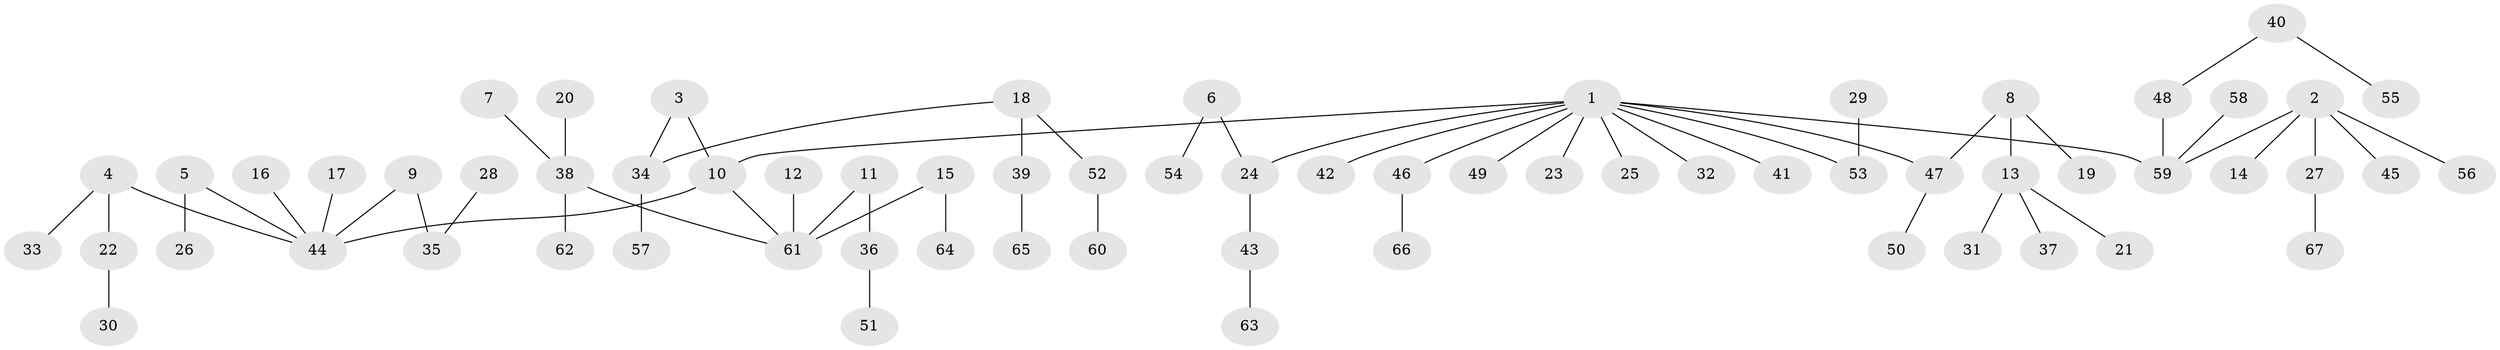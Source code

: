 // original degree distribution, {5: 0.029850746268656716, 7: 0.014925373134328358, 3: 0.11194029850746269, 6: 0.022388059701492536, 1: 0.4701492537313433, 4: 0.04477611940298507, 2: 0.30597014925373134}
// Generated by graph-tools (version 1.1) at 2025/26/03/09/25 03:26:26]
// undirected, 67 vertices, 66 edges
graph export_dot {
graph [start="1"]
  node [color=gray90,style=filled];
  1;
  2;
  3;
  4;
  5;
  6;
  7;
  8;
  9;
  10;
  11;
  12;
  13;
  14;
  15;
  16;
  17;
  18;
  19;
  20;
  21;
  22;
  23;
  24;
  25;
  26;
  27;
  28;
  29;
  30;
  31;
  32;
  33;
  34;
  35;
  36;
  37;
  38;
  39;
  40;
  41;
  42;
  43;
  44;
  45;
  46;
  47;
  48;
  49;
  50;
  51;
  52;
  53;
  54;
  55;
  56;
  57;
  58;
  59;
  60;
  61;
  62;
  63;
  64;
  65;
  66;
  67;
  1 -- 10 [weight=1.0];
  1 -- 23 [weight=1.0];
  1 -- 24 [weight=1.0];
  1 -- 25 [weight=1.0];
  1 -- 32 [weight=1.0];
  1 -- 41 [weight=1.0];
  1 -- 42 [weight=1.0];
  1 -- 46 [weight=1.0];
  1 -- 47 [weight=1.0];
  1 -- 49 [weight=1.0];
  1 -- 53 [weight=1.0];
  1 -- 59 [weight=1.0];
  2 -- 14 [weight=1.0];
  2 -- 27 [weight=1.0];
  2 -- 45 [weight=1.0];
  2 -- 56 [weight=1.0];
  2 -- 59 [weight=1.0];
  3 -- 10 [weight=1.0];
  3 -- 34 [weight=1.0];
  4 -- 22 [weight=1.0];
  4 -- 33 [weight=1.0];
  4 -- 44 [weight=1.0];
  5 -- 26 [weight=1.0];
  5 -- 44 [weight=1.0];
  6 -- 24 [weight=1.0];
  6 -- 54 [weight=1.0];
  7 -- 38 [weight=1.0];
  8 -- 13 [weight=1.0];
  8 -- 19 [weight=1.0];
  8 -- 47 [weight=1.0];
  9 -- 35 [weight=1.0];
  9 -- 44 [weight=1.0];
  10 -- 44 [weight=1.0];
  10 -- 61 [weight=1.0];
  11 -- 36 [weight=1.0];
  11 -- 61 [weight=1.0];
  12 -- 61 [weight=1.0];
  13 -- 21 [weight=1.0];
  13 -- 31 [weight=1.0];
  13 -- 37 [weight=1.0];
  15 -- 61 [weight=1.0];
  15 -- 64 [weight=1.0];
  16 -- 44 [weight=1.0];
  17 -- 44 [weight=1.0];
  18 -- 34 [weight=1.0];
  18 -- 39 [weight=1.0];
  18 -- 52 [weight=1.0];
  20 -- 38 [weight=1.0];
  22 -- 30 [weight=1.0];
  24 -- 43 [weight=1.0];
  27 -- 67 [weight=1.0];
  28 -- 35 [weight=1.0];
  29 -- 53 [weight=1.0];
  34 -- 57 [weight=1.0];
  36 -- 51 [weight=1.0];
  38 -- 61 [weight=1.0];
  38 -- 62 [weight=1.0];
  39 -- 65 [weight=1.0];
  40 -- 48 [weight=1.0];
  40 -- 55 [weight=1.0];
  43 -- 63 [weight=1.0];
  46 -- 66 [weight=1.0];
  47 -- 50 [weight=1.0];
  48 -- 59 [weight=1.0];
  52 -- 60 [weight=1.0];
  58 -- 59 [weight=1.0];
}
